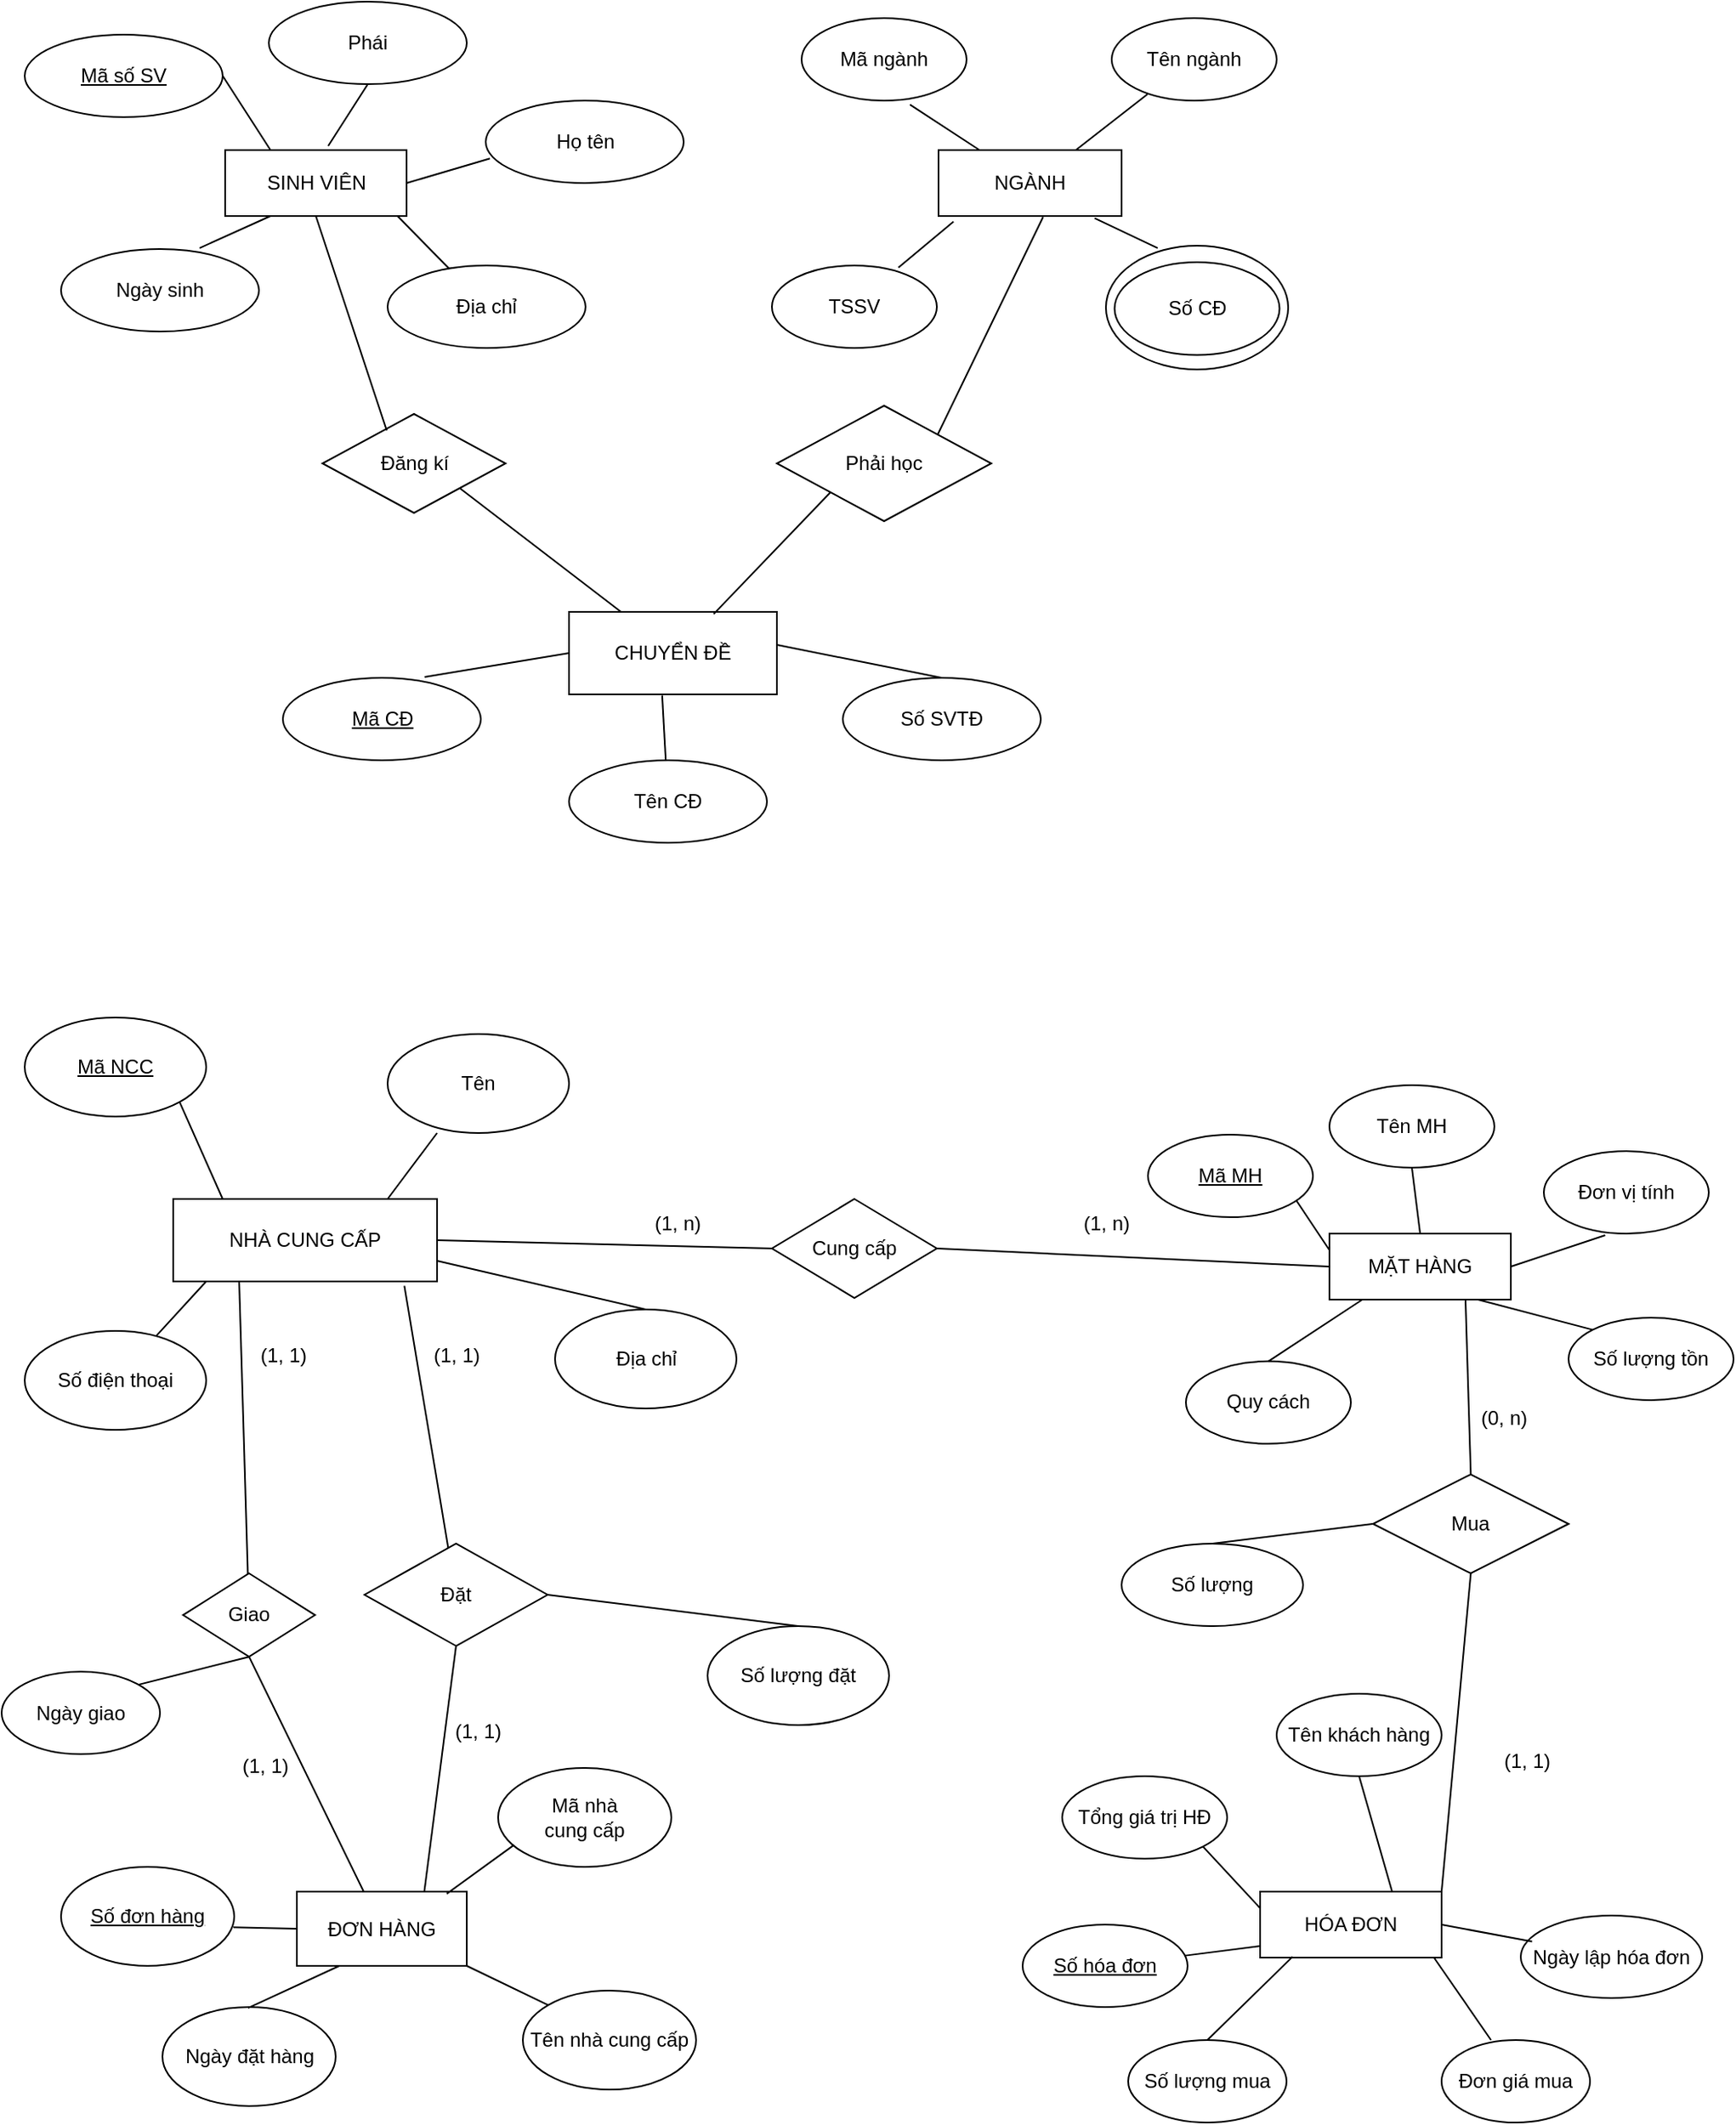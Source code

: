 <mxfile version="20.8.23" type="onedrive"><diagram id="R2lEEEUBdFMjLlhIrx00" name="Page-1"><mxGraphModel grid="1" page="1" gridSize="10" guides="1" tooltips="1" connect="1" arrows="1" fold="1" pageScale="1" pageWidth="1169" pageHeight="1654" math="0" shadow="0" extFonts="Permanent Marker^https://fonts.googleapis.com/css?family=Permanent+Marker"><root><mxCell id="0"/><mxCell id="1" parent="0"/><mxCell id="zu3l2m_EN3b5tv8c5Jnt-1" value="NHÀ CUNG CẤP" style="rounded=0;whiteSpace=wrap;html=1;" vertex="1" parent="1"><mxGeometry x="104" y="836" width="160" height="50" as="geometry"/></mxCell><mxCell id="zu3l2m_EN3b5tv8c5Jnt-2" value="Số điện thoại" style="ellipse;whiteSpace=wrap;html=1;" vertex="1" parent="1"><mxGeometry x="14" y="916" width="110" height="60" as="geometry"/></mxCell><mxCell id="zu3l2m_EN3b5tv8c5Jnt-3" value="Địa chỉ" style="ellipse;whiteSpace=wrap;html=1;" vertex="1" parent="1"><mxGeometry x="335.5" y="903" width="110" height="60" as="geometry"/></mxCell><mxCell id="zu3l2m_EN3b5tv8c5Jnt-4" value="&lt;u&gt;Mã NCC&lt;/u&gt;" style="ellipse;whiteSpace=wrap;html=1;" vertex="1" parent="1"><mxGeometry x="14" y="726" width="110" height="60" as="geometry"/></mxCell><mxCell id="zu3l2m_EN3b5tv8c5Jnt-5" value="Tên" style="ellipse;whiteSpace=wrap;html=1;" vertex="1" parent="1"><mxGeometry x="234" y="736" width="110" height="60" as="geometry"/></mxCell><mxCell id="zu3l2m_EN3b5tv8c5Jnt-6" value="" style="endArrow=none;html=1;rounded=0;" edge="1" parent="1"><mxGeometry width="50" height="50" relative="1" as="geometry"><mxPoint x="234" y="836" as="sourcePoint"/><mxPoint x="264" y="796" as="targetPoint"/></mxGeometry></mxCell><mxCell id="zu3l2m_EN3b5tv8c5Jnt-7" value="" style="endArrow=none;html=1;rounded=0;entryX=1;entryY=1;entryDx=0;entryDy=0;" edge="1" parent="1" target="zu3l2m_EN3b5tv8c5Jnt-4"><mxGeometry width="50" height="50" relative="1" as="geometry"><mxPoint x="134" y="836" as="sourcePoint"/><mxPoint x="184" y="786" as="targetPoint"/></mxGeometry></mxCell><mxCell id="zu3l2m_EN3b5tv8c5Jnt-8" value="" style="endArrow=none;html=1;rounded=0;entryX=1;entryY=1;entryDx=0;entryDy=0;" edge="1" parent="1" source="zu3l2m_EN3b5tv8c5Jnt-2"><mxGeometry width="50" height="50" relative="1" as="geometry"><mxPoint x="150" y="945" as="sourcePoint"/><mxPoint x="124" y="886" as="targetPoint"/></mxGeometry></mxCell><mxCell id="zu3l2m_EN3b5tv8c5Jnt-9" value="" style="endArrow=none;html=1;rounded=0;exitX=0.5;exitY=0;exitDx=0;exitDy=0;entryX=1;entryY=0.75;entryDx=0;entryDy=0;" edge="1" parent="1" source="zu3l2m_EN3b5tv8c5Jnt-3" target="zu3l2m_EN3b5tv8c5Jnt-1"><mxGeometry width="50" height="50" relative="1" as="geometry"><mxPoint x="104" y="929" as="sourcePoint"/><mxPoint x="270" y="880" as="targetPoint"/></mxGeometry></mxCell><mxCell id="zu3l2m_EN3b5tv8c5Jnt-10" value="MẶT HÀNG" style="rounded=0;whiteSpace=wrap;html=1;" vertex="1" parent="1"><mxGeometry x="805" y="857" width="110" height="40" as="geometry"/></mxCell><mxCell id="zu3l2m_EN3b5tv8c5Jnt-11" value="&lt;u&gt;Mã MH&lt;/u&gt;" style="ellipse;whiteSpace=wrap;html=1;" vertex="1" parent="1"><mxGeometry x="695" y="797" width="100" height="50" as="geometry"/></mxCell><mxCell id="zu3l2m_EN3b5tv8c5Jnt-12" value="Tên MH" style="ellipse;whiteSpace=wrap;html=1;" vertex="1" parent="1"><mxGeometry x="805" y="767" width="100" height="50" as="geometry"/></mxCell><mxCell id="zu3l2m_EN3b5tv8c5Jnt-13" value="Quy cách" style="ellipse;whiteSpace=wrap;html=1;" vertex="1" parent="1"><mxGeometry x="718" y="934.41" width="100" height="50" as="geometry"/></mxCell><mxCell id="zu3l2m_EN3b5tv8c5Jnt-14" value="Số lượng tồn" style="ellipse;whiteSpace=wrap;html=1;" vertex="1" parent="1"><mxGeometry x="950" y="908" width="100" height="50" as="geometry"/></mxCell><mxCell id="zu3l2m_EN3b5tv8c5Jnt-15" value="Đơn vị tính" style="ellipse;whiteSpace=wrap;html=1;" vertex="1" parent="1"><mxGeometry x="935" y="807" width="100" height="50" as="geometry"/></mxCell><mxCell id="zu3l2m_EN3b5tv8c5Jnt-16" value="" style="endArrow=none;html=1;rounded=0;exitX=0.5;exitY=0;exitDx=0;exitDy=0;entryX=0.5;entryY=1;entryDx=0;entryDy=0;" edge="1" parent="1" source="zu3l2m_EN3b5tv8c5Jnt-10" target="zu3l2m_EN3b5tv8c5Jnt-12"><mxGeometry width="50" height="50" relative="1" as="geometry"><mxPoint x="815" y="867" as="sourcePoint"/><mxPoint x="865" y="817" as="targetPoint"/></mxGeometry></mxCell><mxCell id="zu3l2m_EN3b5tv8c5Jnt-17" value="" style="endArrow=none;html=1;rounded=0;exitX=0;exitY=0.25;exitDx=0;exitDy=0;entryX=0.5;entryY=1;entryDx=0;entryDy=0;" edge="1" parent="1" source="zu3l2m_EN3b5tv8c5Jnt-10"><mxGeometry width="50" height="50" relative="1" as="geometry"><mxPoint x="790" y="877" as="sourcePoint"/><mxPoint x="785" y="837" as="targetPoint"/></mxGeometry></mxCell><mxCell id="zu3l2m_EN3b5tv8c5Jnt-18" value="" style="endArrow=none;html=1;rounded=0;exitX=0.5;exitY=0;exitDx=0;exitDy=0;entryX=0.5;entryY=1;entryDx=0;entryDy=0;" edge="1" parent="1" source="zu3l2m_EN3b5tv8c5Jnt-13"><mxGeometry width="50" height="50" relative="1" as="geometry"><mxPoint x="830" y="937" as="sourcePoint"/><mxPoint x="825" y="897" as="targetPoint"/></mxGeometry></mxCell><mxCell id="zu3l2m_EN3b5tv8c5Jnt-19" value="" style="endArrow=none;html=1;rounded=0;exitX=0;exitY=0;exitDx=0;exitDy=0;entryX=0.5;entryY=1;entryDx=0;entryDy=0;" edge="1" parent="1" source="zu3l2m_EN3b5tv8c5Jnt-14"><mxGeometry width="50" height="50" relative="1" as="geometry"><mxPoint x="900" y="937" as="sourcePoint"/><mxPoint x="895" y="897" as="targetPoint"/></mxGeometry></mxCell><mxCell id="zu3l2m_EN3b5tv8c5Jnt-20" value="" style="endArrow=none;html=1;rounded=0;exitX=1;exitY=0.5;exitDx=0;exitDy=0;entryX=0.372;entryY=1.02;entryDx=0;entryDy=0;entryPerimeter=0;" edge="1" parent="1" source="zu3l2m_EN3b5tv8c5Jnt-10" target="zu3l2m_EN3b5tv8c5Jnt-15"><mxGeometry width="50" height="50" relative="1" as="geometry"><mxPoint x="900" y="897" as="sourcePoint"/><mxPoint x="895" y="857" as="targetPoint"/></mxGeometry></mxCell><mxCell id="zu3l2m_EN3b5tv8c5Jnt-21" value="HÓA ĐƠN" style="rounded=0;whiteSpace=wrap;html=1;" vertex="1" parent="1"><mxGeometry x="763" y="1256" width="110" height="40" as="geometry"/></mxCell><mxCell id="zu3l2m_EN3b5tv8c5Jnt-22" value="Tổng giá trị HĐ" style="ellipse;whiteSpace=wrap;html=1;" vertex="1" parent="1"><mxGeometry x="643" y="1186" width="100" height="50" as="geometry"/></mxCell><mxCell id="zu3l2m_EN3b5tv8c5Jnt-23" value="&lt;u&gt;Số hóa đơn&lt;/u&gt;" style="ellipse;whiteSpace=wrap;html=1;" vertex="1" parent="1"><mxGeometry x="619" y="1276" width="100" height="50" as="geometry"/></mxCell><mxCell id="zu3l2m_EN3b5tv8c5Jnt-25" value="Ngày lập hóa đơn" style="ellipse;whiteSpace=wrap;html=1;" vertex="1" parent="1"><mxGeometry x="921" y="1270.5" width="110" height="50" as="geometry"/></mxCell><mxCell id="zu3l2m_EN3b5tv8c5Jnt-26" value="Tên khách hàng" style="ellipse;whiteSpace=wrap;html=1;" vertex="1" parent="1"><mxGeometry x="773" y="1136" width="100" height="50" as="geometry"/></mxCell><mxCell id="zu3l2m_EN3b5tv8c5Jnt-29" value="" style="endArrow=none;html=1;rounded=0;entryX=1;entryY=1;entryDx=0;entryDy=0;exitX=0;exitY=0.25;exitDx=0;exitDy=0;" edge="1" parent="1" source="zu3l2m_EN3b5tv8c5Jnt-21" target="zu3l2m_EN3b5tv8c5Jnt-22"><mxGeometry width="50" height="50" relative="1" as="geometry"><mxPoint x="703" y="1256" as="sourcePoint"/><mxPoint x="753" y="1206" as="targetPoint"/></mxGeometry></mxCell><mxCell id="zu3l2m_EN3b5tv8c5Jnt-30" value="" style="endArrow=none;html=1;rounded=0;entryX=1;entryY=1;entryDx=0;entryDy=0;" edge="1" parent="1" source="zu3l2m_EN3b5tv8c5Jnt-23"><mxGeometry width="50" height="50" relative="1" as="geometry"><mxPoint x="798" y="1346" as="sourcePoint"/><mxPoint x="763" y="1289" as="targetPoint"/></mxGeometry></mxCell><mxCell id="zu3l2m_EN3b5tv8c5Jnt-31" value="" style="endArrow=none;html=1;rounded=0;entryX=1;entryY=0.5;entryDx=0;entryDy=0;" edge="1" parent="1" target="zu3l2m_EN3b5tv8c5Jnt-21"><mxGeometry width="50" height="50" relative="1" as="geometry"><mxPoint x="927.864" y="1286.295" as="sourcePoint"/><mxPoint x="873" y="1276" as="targetPoint"/></mxGeometry></mxCell><mxCell id="zu3l2m_EN3b5tv8c5Jnt-32" value="" style="endArrow=none;html=1;rounded=0;entryX=0.5;entryY=1;entryDx=0;entryDy=0;" edge="1" parent="1" target="zu3l2m_EN3b5tv8c5Jnt-26"><mxGeometry width="50" height="50" relative="1" as="geometry"><mxPoint x="843" y="1256" as="sourcePoint"/><mxPoint x="851.267" y="1198.487" as="targetPoint"/></mxGeometry></mxCell><mxCell id="zu3l2m_EN3b5tv8c5Jnt-33" value="Cung cấp" style="rhombus;whiteSpace=wrap;html=1;" vertex="1" parent="1"><mxGeometry x="467" y="836" width="100" height="60" as="geometry"/></mxCell><mxCell id="zu3l2m_EN3b5tv8c5Jnt-34" value="" style="endArrow=none;html=1;rounded=0;entryX=0;entryY=0.5;entryDx=0;entryDy=0;exitX=1;exitY=0.5;exitDx=0;exitDy=0;" edge="1" parent="1" source="zu3l2m_EN3b5tv8c5Jnt-1" target="zu3l2m_EN3b5tv8c5Jnt-33"><mxGeometry width="50" height="50" relative="1" as="geometry"><mxPoint x="254" y="960" as="sourcePoint"/><mxPoint x="304" y="910" as="targetPoint"/></mxGeometry></mxCell><mxCell id="zu3l2m_EN3b5tv8c5Jnt-35" value="" style="endArrow=none;html=1;rounded=0;entryX=0;entryY=0.5;entryDx=0;entryDy=0;exitX=1;exitY=0.5;exitDx=0;exitDy=0;" edge="1" parent="1" source="zu3l2m_EN3b5tv8c5Jnt-33" target="zu3l2m_EN3b5tv8c5Jnt-10"><mxGeometry width="50" height="50" relative="1" as="geometry"><mxPoint x="475" y="949.5" as="sourcePoint"/><mxPoint x="586" y="949.5" as="targetPoint"/></mxGeometry></mxCell><mxCell id="zu3l2m_EN3b5tv8c5Jnt-38" value="Số lượng mua" style="ellipse;whiteSpace=wrap;html=1;" vertex="1" parent="1"><mxGeometry x="683" y="1346" width="96" height="50" as="geometry"/></mxCell><mxCell id="zu3l2m_EN3b5tv8c5Jnt-39" value="Đơn giá mua" style="ellipse;whiteSpace=wrap;html=1;" vertex="1" parent="1"><mxGeometry x="873" y="1346" width="90" height="50" as="geometry"/></mxCell><mxCell id="zu3l2m_EN3b5tv8c5Jnt-40" value="" style="endArrow=none;html=1;rounded=0;entryX=0.179;entryY=0.986;entryDx=0;entryDy=0;entryPerimeter=0;exitX=0.5;exitY=0;exitDx=0;exitDy=0;" edge="1" parent="1" source="zu3l2m_EN3b5tv8c5Jnt-38" target="zu3l2m_EN3b5tv8c5Jnt-21"><mxGeometry width="50" height="50" relative="1" as="geometry"><mxPoint x="739" y="1346" as="sourcePoint"/><mxPoint x="789" y="1296" as="targetPoint"/></mxGeometry></mxCell><mxCell id="zu3l2m_EN3b5tv8c5Jnt-42" value="" style="endArrow=none;html=1;rounded=0;exitX=0.333;exitY=0;exitDx=0;exitDy=0;exitPerimeter=0;entryX=0.958;entryY=1;entryDx=0;entryDy=0;entryPerimeter=0;" edge="1" parent="1" source="zu3l2m_EN3b5tv8c5Jnt-39" target="zu3l2m_EN3b5tv8c5Jnt-21"><mxGeometry width="50" height="50" relative="1" as="geometry"><mxPoint x="817" y="1346" as="sourcePoint"/><mxPoint x="859" y="1296" as="targetPoint"/></mxGeometry></mxCell><mxCell id="zu3l2m_EN3b5tv8c5Jnt-43" value="" style="endArrow=none;html=1;rounded=0;entryX=0.75;entryY=1;entryDx=0;entryDy=0;exitX=0;exitY=0.5;exitDx=0;exitDy=0;startArrow=none;" edge="1" parent="1" source="zu3l2m_EN3b5tv8c5Jnt-54" target="zu3l2m_EN3b5tv8c5Jnt-10"><mxGeometry width="50" height="50" relative="1" as="geometry"><mxPoint x="480" y="1010" as="sourcePoint"/><mxPoint x="560" y="1030" as="targetPoint"/></mxGeometry></mxCell><mxCell id="zu3l2m_EN3b5tv8c5Jnt-44" value="ĐƠN HÀNG" style="rounded=0;whiteSpace=wrap;html=1;" vertex="1" parent="1"><mxGeometry x="179" y="1256" width="103" height="45" as="geometry"/></mxCell><mxCell id="zu3l2m_EN3b5tv8c5Jnt-45" value="Ngày đặt hàng" style="ellipse;whiteSpace=wrap;html=1;" vertex="1" parent="1"><mxGeometry x="97.5" y="1326" width="105" height="60" as="geometry"/></mxCell><mxCell id="zu3l2m_EN3b5tv8c5Jnt-46" value="&lt;u&gt;Số đơn hàng&lt;/u&gt;" style="ellipse;whiteSpace=wrap;html=1;" vertex="1" parent="1"><mxGeometry x="36" y="1241" width="105" height="60" as="geometry"/></mxCell><mxCell id="zu3l2m_EN3b5tv8c5Jnt-48" value="Mã nhà&lt;br&gt;cung cấp" style="ellipse;whiteSpace=wrap;html=1;" vertex="1" parent="1"><mxGeometry x="301" y="1181" width="105" height="60" as="geometry"/></mxCell><mxCell id="zu3l2m_EN3b5tv8c5Jnt-49" value="" style="endArrow=none;html=1;rounded=0;entryX=0.995;entryY=0.611;entryDx=0;entryDy=0;entryPerimeter=0;exitX=0;exitY=0.5;exitDx=0;exitDy=0;" edge="1" parent="1" source="zu3l2m_EN3b5tv8c5Jnt-44" target="zu3l2m_EN3b5tv8c5Jnt-46"><mxGeometry width="50" height="50" relative="1" as="geometry"><mxPoint x="141" y="1276" as="sourcePoint"/><mxPoint x="191" y="1226" as="targetPoint"/></mxGeometry></mxCell><mxCell id="zu3l2m_EN3b5tv8c5Jnt-50" value="" style="endArrow=none;html=1;rounded=0;entryX=0.092;entryY=0.778;entryDx=0;entryDy=0;entryPerimeter=0;exitX=0.882;exitY=0.029;exitDx=0;exitDy=0;exitPerimeter=0;" edge="1" parent="1" source="zu3l2m_EN3b5tv8c5Jnt-44" target="zu3l2m_EN3b5tv8c5Jnt-48"><mxGeometry width="50" height="50" relative="1" as="geometry"><mxPoint x="256" y="1276" as="sourcePoint"/><mxPoint x="306" y="1226" as="targetPoint"/></mxGeometry></mxCell><mxCell id="zu3l2m_EN3b5tv8c5Jnt-52" value="" style="endArrow=none;html=1;rounded=0;entryX=0.556;entryY=0.009;entryDx=0;entryDy=0;entryPerimeter=0;exitX=0.25;exitY=1;exitDx=0;exitDy=0;" edge="1" parent="1" source="zu3l2m_EN3b5tv8c5Jnt-44"><mxGeometry width="50" height="50" relative="1" as="geometry"><mxPoint x="212" y="1276" as="sourcePoint"/><mxPoint x="149.38" y="1326.54" as="targetPoint"/></mxGeometry></mxCell><mxCell id="zu3l2m_EN3b5tv8c5Jnt-53" value="" style="endArrow=none;html=1;rounded=0;entryX=1;entryY=1;entryDx=0;entryDy=0;exitX=0;exitY=0;exitDx=0;exitDy=0;" edge="1" parent="1" source="zu3l2m_EN3b5tv8c5Jnt-70" target="zu3l2m_EN3b5tv8c5Jnt-44"><mxGeometry width="50" height="50" relative="1" as="geometry"><mxPoint x="325.335" y="1325.46" as="sourcePoint"/><mxPoint x="282" y="1301.5" as="targetPoint"/></mxGeometry></mxCell><mxCell id="zu3l2m_EN3b5tv8c5Jnt-55" value="" style="endArrow=none;html=1;rounded=0;exitX=1;exitY=0;exitDx=0;exitDy=0;entryX=1;entryY=0.5;entryDx=0;entryDy=0;" edge="1" parent="1" source="zu3l2m_EN3b5tv8c5Jnt-21" target="zu3l2m_EN3b5tv8c5Jnt-54"><mxGeometry width="50" height="50" relative="1" as="geometry"><mxPoint x="949" y="1167" as="sourcePoint"/><mxPoint x="1123" y="1087" as="targetPoint"/></mxGeometry></mxCell><mxCell id="zu3l2m_EN3b5tv8c5Jnt-54" value="Mua" style="rhombus;whiteSpace=wrap;html=1;rotation=0;direction=south;" vertex="1" parent="1"><mxGeometry x="831.41" y="1003" width="118.59" height="60" as="geometry"/></mxCell><mxCell id="zu3l2m_EN3b5tv8c5Jnt-57" value="Số lượng" style="ellipse;whiteSpace=wrap;html=1;" vertex="1" parent="1"><mxGeometry x="679" y="1045" width="110" height="50" as="geometry"/></mxCell><mxCell id="zu3l2m_EN3b5tv8c5Jnt-58" value="" style="endArrow=none;html=1;rounded=0;entryX=0.5;entryY=1;entryDx=0;entryDy=0;exitX=0.5;exitY=0;exitDx=0;exitDy=0;" edge="1" parent="1" source="zu3l2m_EN3b5tv8c5Jnt-57" target="zu3l2m_EN3b5tv8c5Jnt-54"><mxGeometry width="50" height="50" relative="1" as="geometry"><mxPoint x="772" y="1050" as="sourcePoint"/><mxPoint x="1123" y="1107" as="targetPoint"/></mxGeometry></mxCell><mxCell id="zu3l2m_EN3b5tv8c5Jnt-59" value="" style="endArrow=none;html=1;rounded=0;entryX=0.75;entryY=0;entryDx=0;entryDy=0;exitX=0.5;exitY=0;exitDx=0;exitDy=0;startArrow=none;" edge="1" parent="1" source="zu3l2m_EN3b5tv8c5Jnt-61" target="zu3l2m_EN3b5tv8c5Jnt-44"><mxGeometry width="50" height="50" relative="1" as="geometry"><mxPoint x="-26" y="951.5" as="sourcePoint"/><mxPoint x="539.5" y="1268" as="targetPoint"/></mxGeometry></mxCell><mxCell id="zu3l2m_EN3b5tv8c5Jnt-62" value="" style="endArrow=none;html=1;rounded=0;exitX=0.876;exitY=1.053;exitDx=0;exitDy=0;exitPerimeter=0;" edge="1" parent="1" source="zu3l2m_EN3b5tv8c5Jnt-1" target="zu3l2m_EN3b5tv8c5Jnt-61"><mxGeometry width="50" height="50" relative="1" as="geometry"><mxPoint x="264" y="846.5" as="sourcePoint"/><mxPoint x="855" y="1190" as="targetPoint"/></mxGeometry></mxCell><mxCell id="zu3l2m_EN3b5tv8c5Jnt-61" value="Đặt" style="rhombus;whiteSpace=wrap;html=1;direction=west;" vertex="1" parent="1"><mxGeometry x="220" y="1045" width="111" height="62" as="geometry"/></mxCell><mxCell id="zu3l2m_EN3b5tv8c5Jnt-64" value="Giao" style="rhombus;whiteSpace=wrap;html=1;" vertex="1" parent="1"><mxGeometry x="110" y="1063" width="80" height="50.59" as="geometry"/></mxCell><mxCell id="zu3l2m_EN3b5tv8c5Jnt-65" value="" style="endArrow=none;html=1;rounded=0;entryX=0.5;entryY=1;entryDx=0;entryDy=0;exitX=1;exitY=0;exitDx=0;exitDy=0;" edge="1" parent="1" target="zu3l2m_EN3b5tv8c5Jnt-64"><mxGeometry width="50" height="50" relative="1" as="geometry"><mxPoint x="81.763" y="1130.82" as="sourcePoint"/><mxPoint x="100" y="1105" as="targetPoint"/></mxGeometry></mxCell><mxCell id="zu3l2m_EN3b5tv8c5Jnt-66" value="Ngày giao" style="ellipse;whiteSpace=wrap;html=1;" vertex="1" parent="1"><mxGeometry y="1122.59" width="96" height="50" as="geometry"/></mxCell><mxCell id="zu3l2m_EN3b5tv8c5Jnt-67" value="Số lượng đặt" style="ellipse;whiteSpace=wrap;html=1;" vertex="1" parent="1"><mxGeometry x="428" y="1095" width="110" height="60" as="geometry"/></mxCell><mxCell id="zu3l2m_EN3b5tv8c5Jnt-68" value="" style="endArrow=none;html=1;rounded=0;entryX=0;entryY=0.5;entryDx=0;entryDy=0;exitX=0.5;exitY=0;exitDx=0;exitDy=0;" edge="1" parent="1" source="zu3l2m_EN3b5tv8c5Jnt-67" target="zu3l2m_EN3b5tv8c5Jnt-61"><mxGeometry width="50" height="50" relative="1" as="geometry"><mxPoint x="227" y="1144.41" as="sourcePoint"/><mxPoint x="277" y="1094.41" as="targetPoint"/></mxGeometry></mxCell><mxCell id="zu3l2m_EN3b5tv8c5Jnt-70" value="Tên nhà cung cấp" style="ellipse;whiteSpace=wrap;html=1;" vertex="1" parent="1"><mxGeometry x="316" y="1316" width="105" height="60" as="geometry"/></mxCell><mxCell id="zu3l2m_EN3b5tv8c5Jnt-72" value="(0, n)" style="text;html=1;strokeColor=none;fillColor=none;align=center;verticalAlign=middle;whiteSpace=wrap;rounded=0;" vertex="1" parent="1"><mxGeometry x="881" y="954.41" width="60" height="30" as="geometry"/></mxCell><mxCell id="zu3l2m_EN3b5tv8c5Jnt-73" value="(1, 1)" style="text;html=1;strokeColor=none;fillColor=none;align=center;verticalAlign=middle;whiteSpace=wrap;rounded=0;" vertex="1" parent="1"><mxGeometry x="895" y="1162" width="60" height="30" as="geometry"/></mxCell><mxCell id="zu3l2m_EN3b5tv8c5Jnt-74" value="(1, n)" style="text;html=1;strokeColor=none;fillColor=none;align=center;verticalAlign=middle;whiteSpace=wrap;rounded=0;" vertex="1" parent="1"><mxGeometry x="640" y="836" width="60" height="30" as="geometry"/></mxCell><mxCell id="zu3l2m_EN3b5tv8c5Jnt-75" value="(1, n)" style="text;html=1;strokeColor=none;fillColor=none;align=center;verticalAlign=middle;whiteSpace=wrap;rounded=0;" vertex="1" parent="1"><mxGeometry x="380" y="836" width="60" height="30" as="geometry"/></mxCell><mxCell id="zu3l2m_EN3b5tv8c5Jnt-76" value="(1, 1)" style="text;html=1;strokeColor=none;fillColor=none;align=center;verticalAlign=middle;whiteSpace=wrap;rounded=0;" vertex="1" parent="1"><mxGeometry x="259" y="1143.59" width="60" height="30" as="geometry"/></mxCell><mxCell id="zu3l2m_EN3b5tv8c5Jnt-77" value="(1, 1)" style="text;html=1;strokeColor=none;fillColor=none;align=center;verticalAlign=middle;whiteSpace=wrap;rounded=0;" vertex="1" parent="1"><mxGeometry x="245.5" y="916" width="60" height="30" as="geometry"/></mxCell><mxCell id="zu3l2m_EN3b5tv8c5Jnt-78" value="" style="endArrow=none;html=1;rounded=0;entryX=0.25;entryY=1;entryDx=0;entryDy=0;" edge="1" parent="1" source="zu3l2m_EN3b5tv8c5Jnt-64" target="zu3l2m_EN3b5tv8c5Jnt-1"><mxGeometry width="50" height="50" relative="1" as="geometry"><mxPoint x="440" y="1180" as="sourcePoint"/><mxPoint x="490" y="1130" as="targetPoint"/></mxGeometry></mxCell><mxCell id="zu3l2m_EN3b5tv8c5Jnt-79" value="" style="endArrow=none;html=1;rounded=0;entryX=0.25;entryY=1;entryDx=0;entryDy=0;" edge="1" parent="1" source="zu3l2m_EN3b5tv8c5Jnt-44"><mxGeometry width="50" height="50" relative="1" as="geometry"><mxPoint x="155" y="1290.59" as="sourcePoint"/><mxPoint x="150" y="1113.59" as="targetPoint"/></mxGeometry></mxCell><mxCell id="zu3l2m_EN3b5tv8c5Jnt-82" value="(1, 1)" style="text;html=1;strokeColor=none;fillColor=none;align=center;verticalAlign=middle;whiteSpace=wrap;rounded=0;" vertex="1" parent="1"><mxGeometry x="141" y="916" width="60" height="30" as="geometry"/></mxCell><mxCell id="zu3l2m_EN3b5tv8c5Jnt-83" value="(1, 1)" style="text;html=1;strokeColor=none;fillColor=none;align=center;verticalAlign=middle;whiteSpace=wrap;rounded=0;" vertex="1" parent="1"><mxGeometry x="130" y="1165" width="60" height="30" as="geometry"/></mxCell><mxCell id="zu3l2m_EN3b5tv8c5Jnt-84" value="SINH VIÊN" style="rounded=0;whiteSpace=wrap;html=1;" vertex="1" parent="1"><mxGeometry x="135.5" y="200" width="110" height="40" as="geometry"/></mxCell><mxCell id="zu3l2m_EN3b5tv8c5Jnt-85" value="&lt;u&gt;Mã số SV&lt;/u&gt;" style="ellipse;whiteSpace=wrap;html=1;" vertex="1" parent="1"><mxGeometry x="14" y="130" width="120" height="50" as="geometry"/></mxCell><mxCell id="zu3l2m_EN3b5tv8c5Jnt-89" value="Họ tên" style="ellipse;whiteSpace=wrap;html=1;" vertex="1" parent="1"><mxGeometry x="293.5" y="170" width="120" height="50" as="geometry"/></mxCell><mxCell id="zu3l2m_EN3b5tv8c5Jnt-90" value="Ngày sinh" style="ellipse;whiteSpace=wrap;html=1;" vertex="1" parent="1"><mxGeometry x="36" y="260" width="120" height="50" as="geometry"/></mxCell><mxCell id="zu3l2m_EN3b5tv8c5Jnt-91" value="Địa chỉ" style="ellipse;whiteSpace=wrap;html=1;" vertex="1" parent="1"><mxGeometry x="234" y="270" width="120" height="50" as="geometry"/></mxCell><mxCell id="zu3l2m_EN3b5tv8c5Jnt-92" value="Phái" style="ellipse;whiteSpace=wrap;html=1;" vertex="1" parent="1"><mxGeometry x="162" y="110" width="120" height="50" as="geometry"/></mxCell><mxCell id="zu3l2m_EN3b5tv8c5Jnt-93" value="" style="endArrow=none;html=1;rounded=0;entryX=0.5;entryY=1;entryDx=0;entryDy=0;exitX=0.568;exitY=-0.063;exitDx=0;exitDy=0;exitPerimeter=0;" edge="1" parent="1" source="zu3l2m_EN3b5tv8c5Jnt-84" target="zu3l2m_EN3b5tv8c5Jnt-92"><mxGeometry width="50" height="50" relative="1" as="geometry"><mxPoint x="184" y="200" as="sourcePoint"/><mxPoint x="234" y="150" as="targetPoint"/></mxGeometry></mxCell><mxCell id="zu3l2m_EN3b5tv8c5Jnt-94" value="" style="endArrow=none;html=1;rounded=0;" edge="1" parent="1" source="zu3l2m_EN3b5tv8c5Jnt-91"><mxGeometry width="50" height="50" relative="1" as="geometry"><mxPoint x="210" y="277" as="sourcePoint"/><mxPoint x="240" y="240" as="targetPoint"/></mxGeometry></mxCell><mxCell id="zu3l2m_EN3b5tv8c5Jnt-95" value="" style="endArrow=none;html=1;rounded=0;exitX=0.25;exitY=0;exitDx=0;exitDy=0;entryX=1;entryY=0.5;entryDx=0;entryDy=0;" edge="1" parent="1" source="zu3l2m_EN3b5tv8c5Jnt-84" target="zu3l2m_EN3b5tv8c5Jnt-85"><mxGeometry width="50" height="50" relative="1" as="geometry"><mxPoint x="218" y="217" as="sourcePoint"/><mxPoint x="130" y="170" as="targetPoint"/></mxGeometry></mxCell><mxCell id="zu3l2m_EN3b5tv8c5Jnt-96" value="" style="endArrow=none;html=1;rounded=0;entryX=0.021;entryY=0.703;entryDx=0;entryDy=0;exitX=1;exitY=0.5;exitDx=0;exitDy=0;entryPerimeter=0;" edge="1" parent="1" source="zu3l2m_EN3b5tv8c5Jnt-84" target="zu3l2m_EN3b5tv8c5Jnt-89"><mxGeometry width="50" height="50" relative="1" as="geometry"><mxPoint x="245.5" y="237" as="sourcePoint"/><mxPoint x="269.5" y="200" as="targetPoint"/></mxGeometry></mxCell><mxCell id="zu3l2m_EN3b5tv8c5Jnt-97" value="" style="endArrow=none;html=1;rounded=0;entryX=0.7;entryY=-0.012;entryDx=0;entryDy=0;exitX=0.25;exitY=1;exitDx=0;exitDy=0;entryPerimeter=0;" edge="1" parent="1" source="zu3l2m_EN3b5tv8c5Jnt-84" target="zu3l2m_EN3b5tv8c5Jnt-90"><mxGeometry width="50" height="50" relative="1" as="geometry"><mxPoint x="173" y="210" as="sourcePoint"/><mxPoint x="140" y="181" as="targetPoint"/></mxGeometry></mxCell><mxCell id="zu3l2m_EN3b5tv8c5Jnt-98" value="NGÀNH" style="rounded=0;whiteSpace=wrap;html=1;" vertex="1" parent="1"><mxGeometry x="568" y="200" width="111" height="40" as="geometry"/></mxCell><mxCell id="zu3l2m_EN3b5tv8c5Jnt-99" value="TSSV" style="ellipse;whiteSpace=wrap;html=1;" vertex="1" parent="1"><mxGeometry x="467" y="270" width="100" height="50" as="geometry"/></mxCell><mxCell id="zu3l2m_EN3b5tv8c5Jnt-100" value="Tên ngành" style="ellipse;whiteSpace=wrap;html=1;" vertex="1" parent="1"><mxGeometry x="673" y="120" width="100" height="50" as="geometry"/></mxCell><mxCell id="zu3l2m_EN3b5tv8c5Jnt-101" value="Mã ngành" style="ellipse;whiteSpace=wrap;html=1;" vertex="1" parent="1"><mxGeometry x="485" y="120" width="100" height="50" as="geometry"/></mxCell><mxCell id="zu3l2m_EN3b5tv8c5Jnt-102" value="Số CĐ" style="ellipse;whiteSpace=wrap;html=1;" vertex="1" parent="1"><mxGeometry x="669.5" y="258" width="110.5" height="75" as="geometry"/></mxCell><mxCell id="zu3l2m_EN3b5tv8c5Jnt-103" value="Số CĐ" style="ellipse;whiteSpace=wrap;html=1;" vertex="1" parent="1"><mxGeometry x="674.75" y="268" width="100" height="56.25" as="geometry"/></mxCell><mxCell id="zu3l2m_EN3b5tv8c5Jnt-104" value="" style="endArrow=none;html=1;rounded=0;entryX=0.657;entryY=1.049;entryDx=0;entryDy=0;entryPerimeter=0;" edge="1" parent="1" source="zu3l2m_EN3b5tv8c5Jnt-98" target="zu3l2m_EN3b5tv8c5Jnt-101"><mxGeometry width="50" height="50" relative="1" as="geometry"><mxPoint x="350" y="280" as="sourcePoint"/><mxPoint x="400" y="230" as="targetPoint"/></mxGeometry></mxCell><mxCell id="zu3l2m_EN3b5tv8c5Jnt-105" value="" style="endArrow=none;html=1;rounded=0;entryX=0.853;entryY=1.033;entryDx=0;entryDy=0;entryPerimeter=0;exitX=0.284;exitY=0.019;exitDx=0;exitDy=0;exitPerimeter=0;" edge="1" parent="1" source="zu3l2m_EN3b5tv8c5Jnt-102" target="zu3l2m_EN3b5tv8c5Jnt-98"><mxGeometry width="50" height="50" relative="1" as="geometry"><mxPoint x="700" y="268" as="sourcePoint"/><mxPoint x="658" y="240" as="targetPoint"/></mxGeometry></mxCell><mxCell id="zu3l2m_EN3b5tv8c5Jnt-106" value="" style="endArrow=none;html=1;rounded=0;entryX=0.082;entryY=1.085;entryDx=0;entryDy=0;entryPerimeter=0;exitX=0.767;exitY=0.024;exitDx=0;exitDy=0;exitPerimeter=0;" edge="1" parent="1" source="zu3l2m_EN3b5tv8c5Jnt-99" target="zu3l2m_EN3b5tv8c5Jnt-98"><mxGeometry width="50" height="50" relative="1" as="geometry"><mxPoint x="570" y="278" as="sourcePoint"/><mxPoint x="528" y="250" as="targetPoint"/></mxGeometry></mxCell><mxCell id="zu3l2m_EN3b5tv8c5Jnt-107" value="" style="endArrow=none;html=1;rounded=0;entryX=0.217;entryY=0.923;entryDx=0;entryDy=0;entryPerimeter=0;exitX=0.75;exitY=0;exitDx=0;exitDy=0;" edge="1" parent="1" source="zu3l2m_EN3b5tv8c5Jnt-98" target="zu3l2m_EN3b5tv8c5Jnt-100"><mxGeometry width="50" height="50" relative="1" as="geometry"><mxPoint x="737" y="188" as="sourcePoint"/><mxPoint x="695" y="160" as="targetPoint"/></mxGeometry></mxCell><mxCell id="zu3l2m_EN3b5tv8c5Jnt-108" value="CHUYỂN ĐỀ" style="rounded=0;whiteSpace=wrap;html=1;" vertex="1" parent="1"><mxGeometry x="344" y="480" width="126" height="50" as="geometry"/></mxCell><mxCell id="zu3l2m_EN3b5tv8c5Jnt-109" value="&lt;u&gt;Mã CĐ&lt;/u&gt;" style="ellipse;whiteSpace=wrap;html=1;" vertex="1" parent="1"><mxGeometry x="170.5" y="520" width="120" height="50" as="geometry"/></mxCell><mxCell id="zu3l2m_EN3b5tv8c5Jnt-111" value="Tên CĐ" style="ellipse;whiteSpace=wrap;html=1;" vertex="1" parent="1"><mxGeometry x="344" y="570" width="120" height="50" as="geometry"/></mxCell><mxCell id="zu3l2m_EN3b5tv8c5Jnt-112" value="Số SVTĐ" style="ellipse;whiteSpace=wrap;html=1;" vertex="1" parent="1"><mxGeometry x="510" y="520" width="120" height="50" as="geometry"/></mxCell><mxCell id="zu3l2m_EN3b5tv8c5Jnt-113" value="" style="endArrow=none;html=1;rounded=0;entryX=0;entryY=0.5;entryDx=0;entryDy=0;exitX=0.716;exitY=-0.009;exitDx=0;exitDy=0;exitPerimeter=0;" edge="1" parent="1" source="zu3l2m_EN3b5tv8c5Jnt-109" target="zu3l2m_EN3b5tv8c5Jnt-108"><mxGeometry width="50" height="50" relative="1" as="geometry"><mxPoint x="264" y="520" as="sourcePoint"/><mxPoint x="314" y="470" as="targetPoint"/></mxGeometry></mxCell><mxCell id="zu3l2m_EN3b5tv8c5Jnt-114" value="" style="endArrow=none;html=1;rounded=0;entryX=0.448;entryY=1.014;entryDx=0;entryDy=0;entryPerimeter=0;" edge="1" parent="1" source="zu3l2m_EN3b5tv8c5Jnt-111" target="zu3l2m_EN3b5tv8c5Jnt-108"><mxGeometry width="50" height="50" relative="1" as="geometry"><mxPoint x="331" y="580" as="sourcePoint"/><mxPoint x="381" y="530" as="targetPoint"/></mxGeometry></mxCell><mxCell id="zu3l2m_EN3b5tv8c5Jnt-115" value="" style="endArrow=none;html=1;rounded=0;exitX=1;exitY=0.4;exitDx=0;exitDy=0;exitPerimeter=0;entryX=0.5;entryY=0;entryDx=0;entryDy=0;" edge="1" parent="1" source="zu3l2m_EN3b5tv8c5Jnt-108" target="zu3l2m_EN3b5tv8c5Jnt-112"><mxGeometry width="50" height="50" relative="1" as="geometry"><mxPoint x="467" y="510" as="sourcePoint"/><mxPoint x="517" y="460" as="targetPoint"/></mxGeometry></mxCell><mxCell id="zu3l2m_EN3b5tv8c5Jnt-116" value="Đăng kí" style="rhombus;whiteSpace=wrap;html=1;" vertex="1" parent="1"><mxGeometry x="194.5" y="360" width="111" height="60" as="geometry"/></mxCell><mxCell id="zu3l2m_EN3b5tv8c5Jnt-117" value="" style="endArrow=none;html=1;rounded=0;entryX=0.5;entryY=1;entryDx=0;entryDy=0;exitX=0.351;exitY=0.167;exitDx=0;exitDy=0;exitPerimeter=0;" edge="1" parent="1" source="zu3l2m_EN3b5tv8c5Jnt-116" target="zu3l2m_EN3b5tv8c5Jnt-84"><mxGeometry width="50" height="50" relative="1" as="geometry"><mxPoint x="340" y="350" as="sourcePoint"/><mxPoint x="390" y="300" as="targetPoint"/></mxGeometry></mxCell><mxCell id="zu3l2m_EN3b5tv8c5Jnt-118" value="" style="endArrow=none;html=1;rounded=0;entryX=0.25;entryY=0;entryDx=0;entryDy=0;exitX=1;exitY=1;exitDx=0;exitDy=0;" edge="1" parent="1" source="zu3l2m_EN3b5tv8c5Jnt-116" target="zu3l2m_EN3b5tv8c5Jnt-108"><mxGeometry width="50" height="50" relative="1" as="geometry"><mxPoint x="340" y="350" as="sourcePoint"/><mxPoint x="390" y="300" as="targetPoint"/></mxGeometry></mxCell><mxCell id="zu3l2m_EN3b5tv8c5Jnt-119" value="Phải học" style="rhombus;whiteSpace=wrap;html=1;" vertex="1" parent="1"><mxGeometry x="470" y="355" width="130" height="70" as="geometry"/></mxCell><mxCell id="zu3l2m_EN3b5tv8c5Jnt-120" value="" style="endArrow=none;html=1;rounded=0;entryX=0.571;entryY=1.015;entryDx=0;entryDy=0;entryPerimeter=0;exitX=1;exitY=0;exitDx=0;exitDy=0;" edge="1" parent="1" source="zu3l2m_EN3b5tv8c5Jnt-119" target="zu3l2m_EN3b5tv8c5Jnt-98"><mxGeometry width="50" height="50" relative="1" as="geometry"><mxPoint x="340" y="350" as="sourcePoint"/><mxPoint x="390" y="300" as="targetPoint"/></mxGeometry></mxCell><mxCell id="zu3l2m_EN3b5tv8c5Jnt-121" value="" style="endArrow=none;html=1;rounded=0;exitX=0;exitY=1;exitDx=0;exitDy=0;entryX=0.696;entryY=0.026;entryDx=0;entryDy=0;entryPerimeter=0;" edge="1" parent="1" source="zu3l2m_EN3b5tv8c5Jnt-119" target="zu3l2m_EN3b5tv8c5Jnt-108"><mxGeometry width="50" height="50" relative="1" as="geometry"><mxPoint x="340" y="350" as="sourcePoint"/><mxPoint x="390" y="300" as="targetPoint"/></mxGeometry></mxCell></root></mxGraphModel></diagram></mxfile>